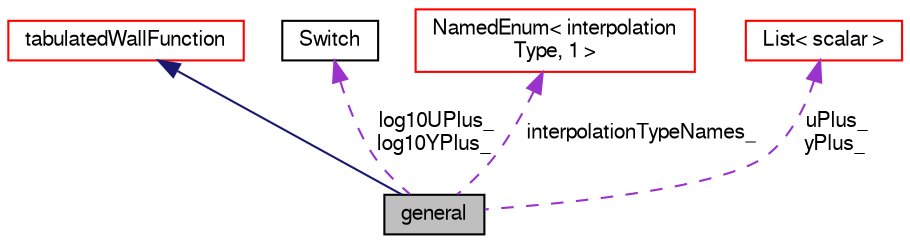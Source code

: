 digraph "general"
{
  bgcolor="transparent";
  edge [fontname="FreeSans",fontsize="10",labelfontname="FreeSans",labelfontsize="10"];
  node [fontname="FreeSans",fontsize="10",shape=record];
  Node2 [label="general",height=0.2,width=0.4,color="black", fillcolor="grey75", style="filled", fontcolor="black"];
  Node3 -> Node2 [dir="back",color="midnightblue",fontsize="10",style="solid",fontname="FreeSans"];
  Node3 [label="tabulatedWallFunction",height=0.2,width=0.4,color="red",URL="$a31798.html",tooltip="Base class for models that generate tabulated wall function data. "];
  Node40 -> Node2 [dir="back",color="darkorchid3",fontsize="10",style="dashed",label=" log10UPlus_\nlog10YPlus_" ,fontname="FreeSans"];
  Node40 [label="Switch",height=0.2,width=0.4,color="black",URL="$a27626.html",tooltip="A simple wrapper around bool so that it can be read as a word: true/false, on/off, yes/no, y/n, t/f, or none. "];
  Node41 -> Node2 [dir="back",color="darkorchid3",fontsize="10",style="dashed",label=" interpolationTypeNames_" ,fontname="FreeSans"];
  Node41 [label="NamedEnum\< interpolation\lType, 1 \>",height=0.2,width=0.4,color="red",URL="$a25998.html"];
  Node32 -> Node2 [dir="back",color="darkorchid3",fontsize="10",style="dashed",label=" uPlus_\nyPlus_" ,fontname="FreeSans"];
  Node32 [label="List\< scalar \>",height=0.2,width=0.4,color="red",URL="$a25694.html"];
}

